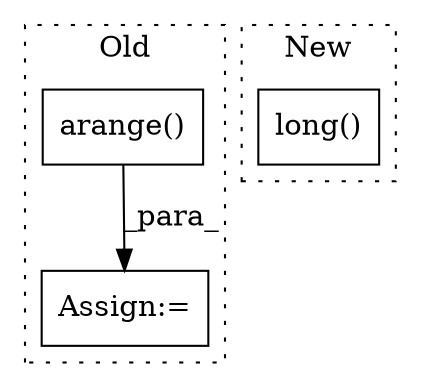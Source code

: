 digraph G {
subgraph cluster0 {
1 [label="arange()" a="75" s="4037,4067" l="13,24" shape="box"];
3 [label="Assign:=" a="68" s="4109" l="3" shape="box"];
label = "Old";
style="dotted";
}
subgraph cluster1 {
2 [label="long()" a="75" s="5678" l="33" shape="box"];
label = "New";
style="dotted";
}
1 -> 3 [label="_para_"];
}